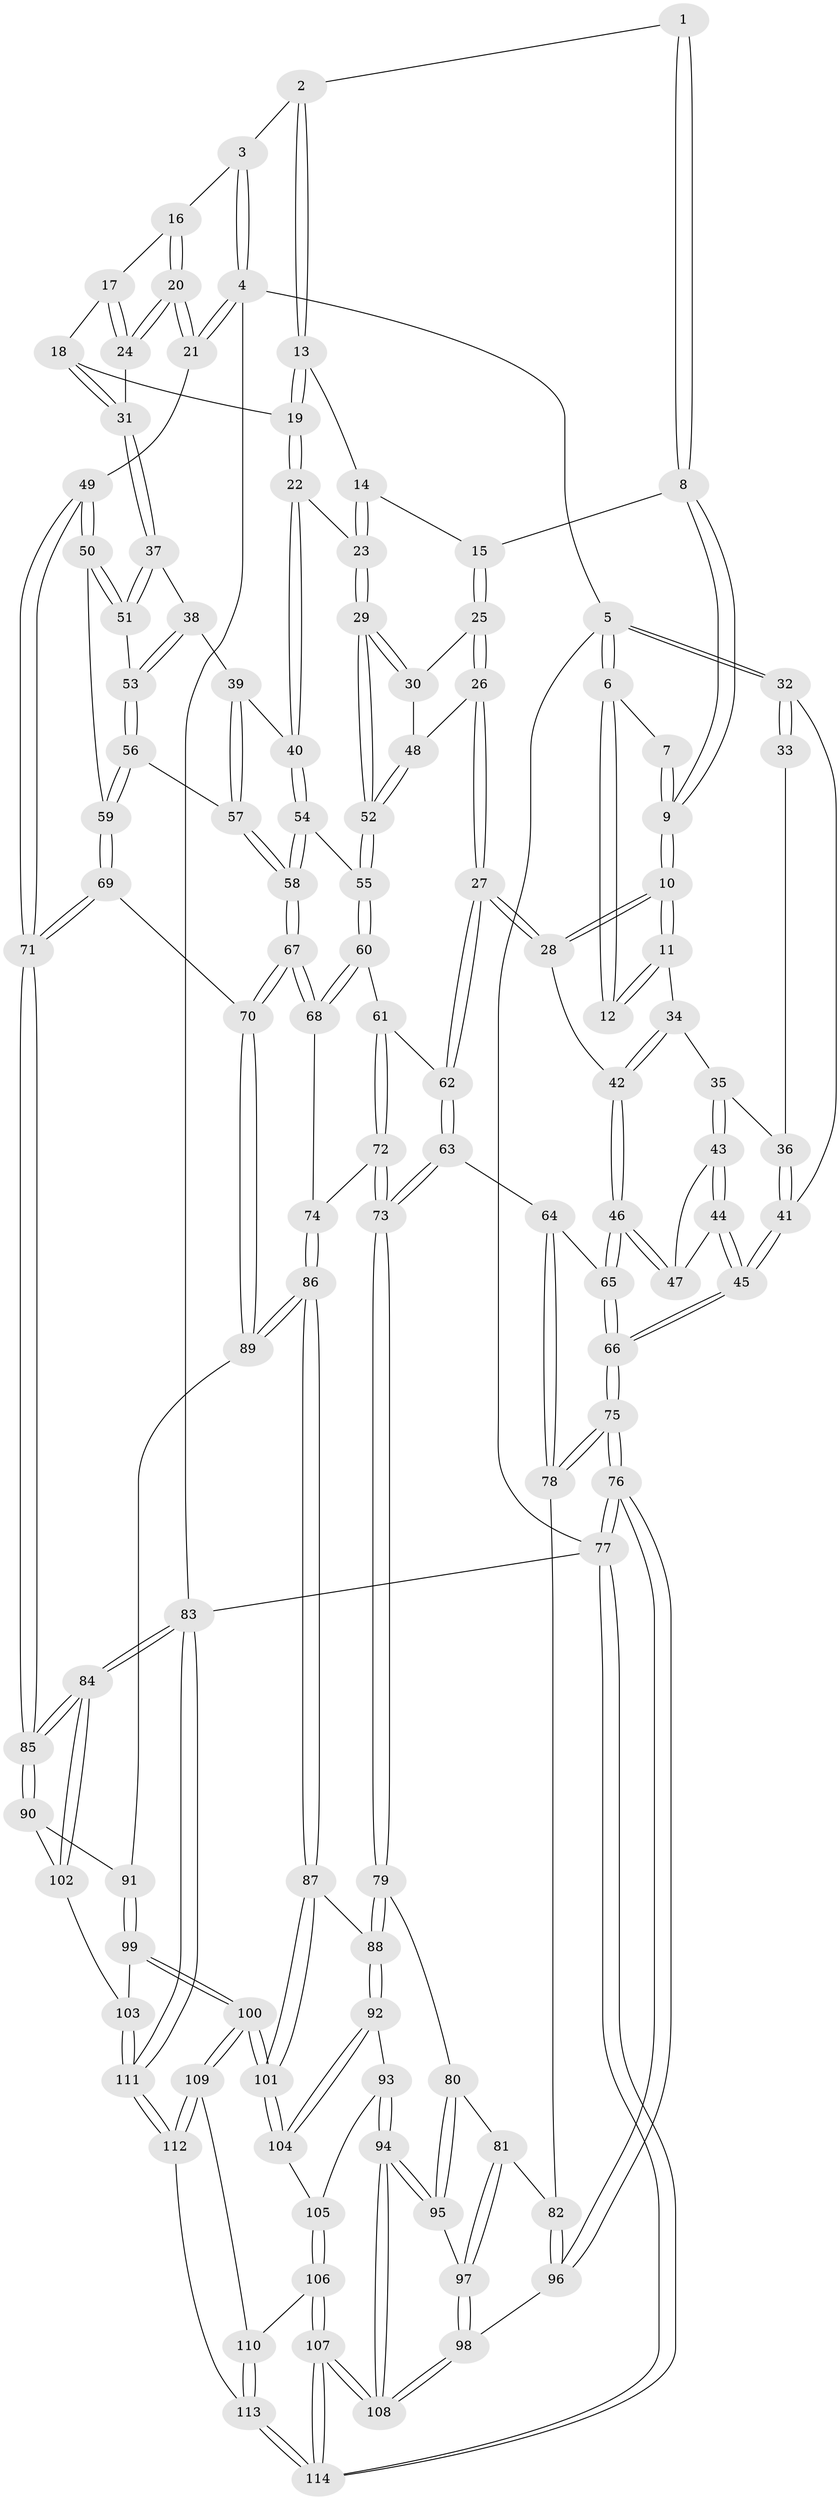 // coarse degree distribution, {4: 0.43283582089552236, 5: 0.3880597014925373, 6: 0.07462686567164178, 3: 0.07462686567164178, 2: 0.014925373134328358, 7: 0.014925373134328358}
// Generated by graph-tools (version 1.1) at 2025/42/03/06/25 10:42:35]
// undirected, 114 vertices, 282 edges
graph export_dot {
graph [start="1"]
  node [color=gray90,style=filled];
  1 [pos="+0.46835631287245993+0"];
  2 [pos="+0.644862502923556+0"];
  3 [pos="+0.826438443891042+0"];
  4 [pos="+1+0"];
  5 [pos="+0+0"];
  6 [pos="+0.09684825649054941+0"];
  7 [pos="+0.2931563801819004+0"];
  8 [pos="+0.4324889604160495+0.11211254087864973"];
  9 [pos="+0.330429383588166+0.1268493147873135"];
  10 [pos="+0.30237995365085485+0.15465519570880043"];
  11 [pos="+0.1582987058268261+0.1238057023240889"];
  12 [pos="+0.15638192936336107+0.11984500195461296"];
  13 [pos="+0.6038663243885332+0.004008808370585672"];
  14 [pos="+0.6029585255488357+0.005263761895938504"];
  15 [pos="+0.45524016828470415+0.11690377862688149"];
  16 [pos="+0.8413741190186852+0"];
  17 [pos="+0.8498100379028645+0.07932353731034757"];
  18 [pos="+0.7781193061846912+0.13722430984504563"];
  19 [pos="+0.7335869233810328+0.14919942758479265"];
  20 [pos="+1+0.22466249468132987"];
  21 [pos="+1+0.2535155699079267"];
  22 [pos="+0.6487031689653796+0.24588722070153446"];
  23 [pos="+0.5948067787230524+0.24692072210386623"];
  24 [pos="+0.9489865813775924+0.15001667107023678"];
  25 [pos="+0.5378606967770941+0.2197792499744369"];
  26 [pos="+0.34864705577671273+0.299376827245324"];
  27 [pos="+0.3296362236679852+0.3007453364088189"];
  28 [pos="+0.3158782066405742+0.2822029671130099"];
  29 [pos="+0.5905071043731178+0.24824943807078365"];
  30 [pos="+0.5626501259783364+0.23427601652343533"];
  31 [pos="+0.8310441014608458+0.27906027255652793"];
  32 [pos="+0+0"];
  33 [pos="+0.0029015514871434545+0.06795226200920097"];
  34 [pos="+0.11328455512258602+0.1780312499132896"];
  35 [pos="+0.08285836453732967+0.19930530913173355"];
  36 [pos="+0.044509079181559434+0.1933359284517488"];
  37 [pos="+0.8304932004262424+0.28763250933337114"];
  38 [pos="+0.7235174205617737+0.3004889617702239"];
  39 [pos="+0.7080966644922185+0.3009586832404037"];
  40 [pos="+0.6953886355224169+0.29529411652770793"];
  41 [pos="+0+0.18024195159830048"];
  42 [pos="+0.1944099016306777+0.3180944451051581"];
  43 [pos="+0.07956209544767774+0.22357837125203417"];
  44 [pos="+0+0.32255544182481005"];
  45 [pos="+0+0.3780063106176528"];
  46 [pos="+0.1227879987425286+0.37712424998294947"];
  47 [pos="+0.07949908290426139+0.29551482426683745"];
  48 [pos="+0.43162781578664766+0.3202757598080419"];
  49 [pos="+1+0.3445391761269363"];
  50 [pos="+0.9838386539993633+0.36443249950430257"];
  51 [pos="+0.853611467083471+0.31523239241726014"];
  52 [pos="+0.5427558901631951+0.3686867485648853"];
  53 [pos="+0.807712418454843+0.37375208400384463"];
  54 [pos="+0.6686183283640996+0.3975957780362058"];
  55 [pos="+0.5421388160008247+0.3874789104152919"];
  56 [pos="+0.7879646438701219+0.4108038552944623"];
  57 [pos="+0.7670522157820236+0.42304300346799995"];
  58 [pos="+0.722556152411076+0.5096562678881953"];
  59 [pos="+0.8955622482737399+0.4307255883104061"];
  60 [pos="+0.5312379480653523+0.4222676720542209"];
  61 [pos="+0.4013960857360158+0.43259178363219797"];
  62 [pos="+0.33093572942264987+0.3168531400983693"];
  63 [pos="+0.21741400443827166+0.49482374213947755"];
  64 [pos="+0.14583729082286256+0.47556228838735637"];
  65 [pos="+0.11844786554557647+0.39554074347194634"];
  66 [pos="+0+0.3785311133307862"];
  67 [pos="+0.7179441411513446+0.5417279682190071"];
  68 [pos="+0.5666246850153304+0.5084431780558188"];
  69 [pos="+0.8224634628091342+0.5792418444956506"];
  70 [pos="+0.7370424916583147+0.5690948519467858"];
  71 [pos="+1+0.7877516647889655"];
  72 [pos="+0.36410648865691614+0.5265028296451673"];
  73 [pos="+0.2896606779704667+0.5647134748829395"];
  74 [pos="+0.5005031717887664+0.5825870167209503"];
  75 [pos="+0+0.5181640636416999"];
  76 [pos="+0+0.7916475117689572"];
  77 [pos="+0+1"];
  78 [pos="+0.07369061342696785+0.5436582946007046"];
  79 [pos="+0.2871897128855543+0.6009526546810634"];
  80 [pos="+0.27788829479673044+0.6087428339230152"];
  81 [pos="+0.1043148208451627+0.6890441431592054"];
  82 [pos="+0.10420634379954767+0.6889865549801402"];
  83 [pos="+1+1"];
  84 [pos="+1+1"];
  85 [pos="+1+0.9694058867293917"];
  86 [pos="+0.49888513880105095+0.725743974067951"];
  87 [pos="+0.4940844424503949+0.7305094279917593"];
  88 [pos="+0.3978928356968839+0.7444595968533303"];
  89 [pos="+0.6750813175604269+0.7105871983202079"];
  90 [pos="+0.6911759586407523+0.7347113182139496"];
  91 [pos="+0.6774778269262198+0.714717102775378"];
  92 [pos="+0.38317709993145416+0.7621233615028611"];
  93 [pos="+0.32172522698554634+0.813010144233386"];
  94 [pos="+0.22827776027238314+0.8817537010474759"];
  95 [pos="+0.19567807350436336+0.8406256762604776"];
  96 [pos="+0+0.7934651009978223"];
  97 [pos="+0.194133352226914+0.8393497446712057"];
  98 [pos="+0+0.8367934907345013"];
  99 [pos="+0.577385928695713+0.8955142475936695"];
  100 [pos="+0.5508271832165006+0.8932679482054704"];
  101 [pos="+0.5362797880329538+0.873166990831384"];
  102 [pos="+0.6862637933206898+0.8752940590492604"];
  103 [pos="+0.6115699665749685+0.9022273978291241"];
  104 [pos="+0.4332307519350375+0.9015521769917355"];
  105 [pos="+0.42533803254073455+0.9119683794284813"];
  106 [pos="+0.397369446467363+0.9647562923505543"];
  107 [pos="+0.23655513784301163+1"];
  108 [pos="+0.22523255716286217+1"];
  109 [pos="+0.5409444701622214+0.9191406450800839"];
  110 [pos="+0.5239427709512087+0.9335713827276262"];
  111 [pos="+0.7467223462095314+1"];
  112 [pos="+0.6271020146123468+1"];
  113 [pos="+0.3710490338428831+1"];
  114 [pos="+0.2354728681652274+1"];
  1 -- 2;
  1 -- 8;
  1 -- 8;
  2 -- 3;
  2 -- 13;
  2 -- 13;
  3 -- 4;
  3 -- 4;
  3 -- 16;
  4 -- 5;
  4 -- 21;
  4 -- 21;
  4 -- 83;
  5 -- 6;
  5 -- 6;
  5 -- 32;
  5 -- 32;
  5 -- 77;
  6 -- 7;
  6 -- 12;
  6 -- 12;
  7 -- 9;
  7 -- 9;
  8 -- 9;
  8 -- 9;
  8 -- 15;
  9 -- 10;
  9 -- 10;
  10 -- 11;
  10 -- 11;
  10 -- 28;
  10 -- 28;
  11 -- 12;
  11 -- 12;
  11 -- 34;
  13 -- 14;
  13 -- 19;
  13 -- 19;
  14 -- 15;
  14 -- 23;
  14 -- 23;
  15 -- 25;
  15 -- 25;
  16 -- 17;
  16 -- 20;
  16 -- 20;
  17 -- 18;
  17 -- 24;
  17 -- 24;
  18 -- 19;
  18 -- 31;
  18 -- 31;
  19 -- 22;
  19 -- 22;
  20 -- 21;
  20 -- 21;
  20 -- 24;
  20 -- 24;
  21 -- 49;
  22 -- 23;
  22 -- 40;
  22 -- 40;
  23 -- 29;
  23 -- 29;
  24 -- 31;
  25 -- 26;
  25 -- 26;
  25 -- 30;
  26 -- 27;
  26 -- 27;
  26 -- 48;
  27 -- 28;
  27 -- 28;
  27 -- 62;
  27 -- 62;
  28 -- 42;
  29 -- 30;
  29 -- 30;
  29 -- 52;
  29 -- 52;
  30 -- 48;
  31 -- 37;
  31 -- 37;
  32 -- 33;
  32 -- 33;
  32 -- 41;
  33 -- 36;
  34 -- 35;
  34 -- 42;
  34 -- 42;
  35 -- 36;
  35 -- 43;
  35 -- 43;
  36 -- 41;
  36 -- 41;
  37 -- 38;
  37 -- 51;
  37 -- 51;
  38 -- 39;
  38 -- 53;
  38 -- 53;
  39 -- 40;
  39 -- 57;
  39 -- 57;
  40 -- 54;
  40 -- 54;
  41 -- 45;
  41 -- 45;
  42 -- 46;
  42 -- 46;
  43 -- 44;
  43 -- 44;
  43 -- 47;
  44 -- 45;
  44 -- 45;
  44 -- 47;
  45 -- 66;
  45 -- 66;
  46 -- 47;
  46 -- 47;
  46 -- 65;
  46 -- 65;
  48 -- 52;
  48 -- 52;
  49 -- 50;
  49 -- 50;
  49 -- 71;
  49 -- 71;
  50 -- 51;
  50 -- 51;
  50 -- 59;
  51 -- 53;
  52 -- 55;
  52 -- 55;
  53 -- 56;
  53 -- 56;
  54 -- 55;
  54 -- 58;
  54 -- 58;
  55 -- 60;
  55 -- 60;
  56 -- 57;
  56 -- 59;
  56 -- 59;
  57 -- 58;
  57 -- 58;
  58 -- 67;
  58 -- 67;
  59 -- 69;
  59 -- 69;
  60 -- 61;
  60 -- 68;
  60 -- 68;
  61 -- 62;
  61 -- 72;
  61 -- 72;
  62 -- 63;
  62 -- 63;
  63 -- 64;
  63 -- 73;
  63 -- 73;
  64 -- 65;
  64 -- 78;
  64 -- 78;
  65 -- 66;
  65 -- 66;
  66 -- 75;
  66 -- 75;
  67 -- 68;
  67 -- 68;
  67 -- 70;
  67 -- 70;
  68 -- 74;
  69 -- 70;
  69 -- 71;
  69 -- 71;
  70 -- 89;
  70 -- 89;
  71 -- 85;
  71 -- 85;
  72 -- 73;
  72 -- 73;
  72 -- 74;
  73 -- 79;
  73 -- 79;
  74 -- 86;
  74 -- 86;
  75 -- 76;
  75 -- 76;
  75 -- 78;
  75 -- 78;
  76 -- 77;
  76 -- 77;
  76 -- 96;
  76 -- 96;
  77 -- 114;
  77 -- 114;
  77 -- 83;
  78 -- 82;
  79 -- 80;
  79 -- 88;
  79 -- 88;
  80 -- 81;
  80 -- 95;
  80 -- 95;
  81 -- 82;
  81 -- 97;
  81 -- 97;
  82 -- 96;
  82 -- 96;
  83 -- 84;
  83 -- 84;
  83 -- 111;
  83 -- 111;
  84 -- 85;
  84 -- 85;
  84 -- 102;
  84 -- 102;
  85 -- 90;
  85 -- 90;
  86 -- 87;
  86 -- 87;
  86 -- 89;
  86 -- 89;
  87 -- 88;
  87 -- 101;
  87 -- 101;
  88 -- 92;
  88 -- 92;
  89 -- 91;
  90 -- 91;
  90 -- 102;
  91 -- 99;
  91 -- 99;
  92 -- 93;
  92 -- 104;
  92 -- 104;
  93 -- 94;
  93 -- 94;
  93 -- 105;
  94 -- 95;
  94 -- 95;
  94 -- 108;
  94 -- 108;
  95 -- 97;
  96 -- 98;
  97 -- 98;
  97 -- 98;
  98 -- 108;
  98 -- 108;
  99 -- 100;
  99 -- 100;
  99 -- 103;
  100 -- 101;
  100 -- 101;
  100 -- 109;
  100 -- 109;
  101 -- 104;
  101 -- 104;
  102 -- 103;
  103 -- 111;
  103 -- 111;
  104 -- 105;
  105 -- 106;
  105 -- 106;
  106 -- 107;
  106 -- 107;
  106 -- 110;
  107 -- 108;
  107 -- 108;
  107 -- 114;
  107 -- 114;
  109 -- 110;
  109 -- 112;
  109 -- 112;
  110 -- 113;
  110 -- 113;
  111 -- 112;
  111 -- 112;
  112 -- 113;
  113 -- 114;
  113 -- 114;
}
